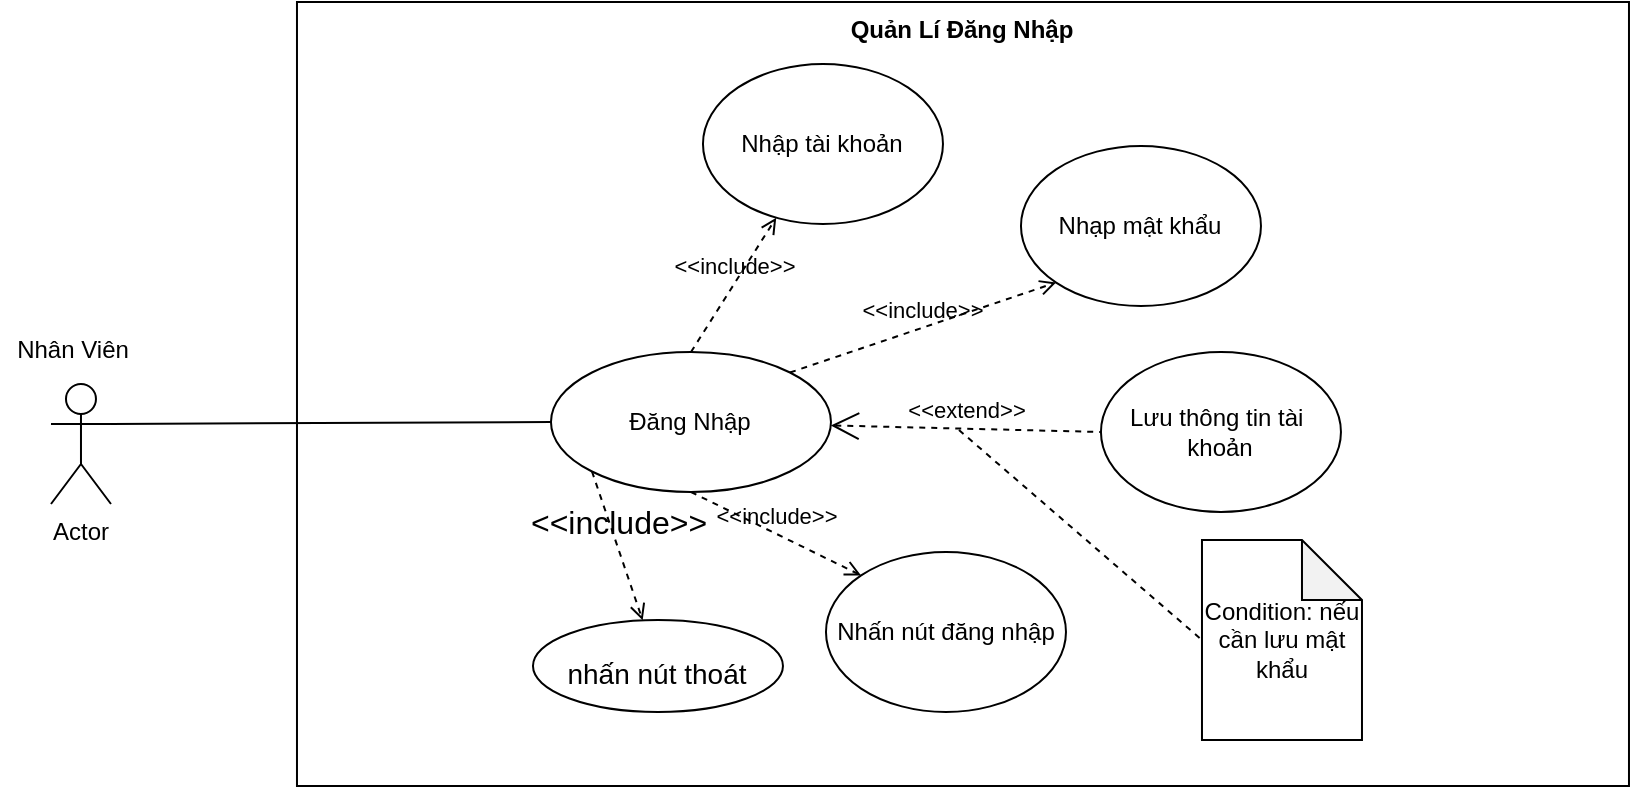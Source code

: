 <mxfile version="20.3.0" type="device"><diagram id="Fkkwm3WBunYySXrVgOS4" name="Page-1"><mxGraphModel dx="1221" dy="1854" grid="1" gridSize="10" guides="1" tooltips="1" connect="1" arrows="1" fold="1" page="1" pageScale="1" pageWidth="850" pageHeight="1100" math="0" shadow="0"><root><mxCell id="0"/><mxCell id="1" parent="0"/><mxCell id="ImfxTM-Vts4qqCqMzHus-1" value="Quản Lí Đăng Nhập" style="shape=rect;html=1;verticalAlign=top;fontStyle=1;whiteSpace=wrap;align=center;" vertex="1" parent="1"><mxGeometry x="377.49" y="-382" width="666" height="392" as="geometry"/></mxCell><mxCell id="ImfxTM-Vts4qqCqMzHus-2" value="Actor" style="shape=umlActor;verticalLabelPosition=bottom;verticalAlign=top;html=1;outlineConnect=0;" vertex="1" parent="1"><mxGeometry x="254.49" y="-191" width="30" height="60" as="geometry"/></mxCell><mxCell id="ImfxTM-Vts4qqCqMzHus-3" value="Nhân Viên" style="text;html=1;align=center;verticalAlign=middle;resizable=0;points=[];autosize=1;strokeColor=none;fillColor=none;" vertex="1" parent="1"><mxGeometry x="229.49" y="-221" width="71" height="26" as="geometry"/></mxCell><mxCell id="ImfxTM-Vts4qqCqMzHus-4" value="Đăng Nhập" style="ellipse;whiteSpace=wrap;html=1;" vertex="1" parent="1"><mxGeometry x="504.49" y="-207" width="140" height="70" as="geometry"/></mxCell><mxCell id="ImfxTM-Vts4qqCqMzHus-5" value="" style="endArrow=none;html=1;rounded=0;exitX=1;exitY=0.333;exitDx=0;exitDy=0;exitPerimeter=0;entryX=0;entryY=0.5;entryDx=0;entryDy=0;" edge="1" parent="1" source="ImfxTM-Vts4qqCqMzHus-2" target="ImfxTM-Vts4qqCqMzHus-4"><mxGeometry width="50" height="50" relative="1" as="geometry"><mxPoint x="405.49" y="-170" as="sourcePoint"/><mxPoint x="455.49" y="-220" as="targetPoint"/></mxGeometry></mxCell><mxCell id="ImfxTM-Vts4qqCqMzHus-6" value="Nhập tài khoản" style="ellipse;whiteSpace=wrap;html=1;" vertex="1" parent="1"><mxGeometry x="580.49" y="-351" width="120" height="80" as="geometry"/></mxCell><mxCell id="ImfxTM-Vts4qqCqMzHus-7" value="Nhạp mật khẩu" style="ellipse;whiteSpace=wrap;html=1;" vertex="1" parent="1"><mxGeometry x="739.49" y="-310" width="120" height="80" as="geometry"/></mxCell><mxCell id="ImfxTM-Vts4qqCqMzHus-8" value="Lưu thông tin tài&amp;nbsp; khoản" style="ellipse;whiteSpace=wrap;html=1;" vertex="1" parent="1"><mxGeometry x="779.48" y="-207" width="120" height="80" as="geometry"/></mxCell><mxCell id="ImfxTM-Vts4qqCqMzHus-9" value="Nhấn nút đăng nhập" style="ellipse;whiteSpace=wrap;html=1;" vertex="1" parent="1"><mxGeometry x="641.99" y="-107" width="120" height="80" as="geometry"/></mxCell><mxCell id="ImfxTM-Vts4qqCqMzHus-10" value="&amp;lt;&amp;lt;include&amp;gt;&amp;gt;" style="html=1;verticalAlign=bottom;labelBackgroundColor=none;endArrow=open;endFill=0;dashed=1;rounded=0;exitX=0.5;exitY=1;exitDx=0;exitDy=0;entryX=0;entryY=0;entryDx=0;entryDy=0;" edge="1" parent="1" source="ImfxTM-Vts4qqCqMzHus-4" target="ImfxTM-Vts4qqCqMzHus-9"><mxGeometry width="160" relative="1" as="geometry"><mxPoint x="574.49" y="-117" as="sourcePoint"/><mxPoint x="734.49" y="-117" as="targetPoint"/></mxGeometry></mxCell><mxCell id="ImfxTM-Vts4qqCqMzHus-11" value="&amp;lt;&amp;lt;include&amp;gt;&amp;gt;" style="html=1;verticalAlign=bottom;labelBackgroundColor=none;endArrow=open;endFill=0;dashed=1;rounded=0;exitX=0.5;exitY=0;exitDx=0;exitDy=0;" edge="1" parent="1" source="ImfxTM-Vts4qqCqMzHus-4" target="ImfxTM-Vts4qqCqMzHus-6"><mxGeometry width="160" relative="1" as="geometry"><mxPoint x="574.49" y="-117" as="sourcePoint"/><mxPoint x="734.49" y="-117" as="targetPoint"/></mxGeometry></mxCell><mxCell id="ImfxTM-Vts4qqCqMzHus-12" value="&amp;lt;&amp;lt;include&amp;gt;&amp;gt;" style="html=1;verticalAlign=bottom;labelBackgroundColor=none;endArrow=open;endFill=0;dashed=1;rounded=0;exitX=1;exitY=0;exitDx=0;exitDy=0;entryX=0;entryY=1;entryDx=0;entryDy=0;" edge="1" parent="1" source="ImfxTM-Vts4qqCqMzHus-4" target="ImfxTM-Vts4qqCqMzHus-7"><mxGeometry width="160" relative="1" as="geometry"><mxPoint x="574.49" y="-117" as="sourcePoint"/><mxPoint x="734.49" y="-117" as="targetPoint"/></mxGeometry></mxCell><mxCell id="ImfxTM-Vts4qqCqMzHus-13" value="Condition: nếu cần lưu mật khẩu" style="shape=note;whiteSpace=wrap;html=1;backgroundOutline=1;darkOpacity=0.05;" vertex="1" parent="1"><mxGeometry x="829.99" y="-113" width="80" height="100" as="geometry"/></mxCell><mxCell id="ImfxTM-Vts4qqCqMzHus-14" value="&amp;lt;&amp;lt;extend&amp;gt;&amp;gt;" style="edgeStyle=none;html=1;startArrow=open;endArrow=none;startSize=12;verticalAlign=bottom;dashed=1;labelBackgroundColor=none;rounded=0;entryX=0;entryY=0.5;entryDx=0;entryDy=0;" edge="1" parent="1" source="ImfxTM-Vts4qqCqMzHus-4" target="ImfxTM-Vts4qqCqMzHus-8"><mxGeometry width="160" relative="1" as="geometry"><mxPoint x="574.49" y="-117" as="sourcePoint"/><mxPoint x="734.49" y="-117" as="targetPoint"/></mxGeometry></mxCell><mxCell id="ImfxTM-Vts4qqCqMzHus-15" value="" style="endArrow=none;dashed=1;html=1;rounded=0;entryX=0;entryY=0.5;entryDx=0;entryDy=0;entryPerimeter=0;" edge="1" parent="1" target="ImfxTM-Vts4qqCqMzHus-13"><mxGeometry width="50" height="50" relative="1" as="geometry"><mxPoint x="708.49" y="-168" as="sourcePoint"/><mxPoint x="679.49" y="-142" as="targetPoint"/></mxGeometry></mxCell><mxCell id="ImfxTM-Vts4qqCqMzHus-16" value="&lt;font style=&quot;font-size: 14px;&quot;&gt;nhấn nút thoát&lt;/font&gt;" style="ellipse;whiteSpace=wrap;html=1;fontSize=26;" vertex="1" parent="1"><mxGeometry x="495.49" y="-73" width="125" height="46" as="geometry"/></mxCell><mxCell id="ImfxTM-Vts4qqCqMzHus-17" value="&amp;lt;&amp;lt;include&amp;gt;&amp;gt;" style="html=1;verticalAlign=bottom;labelBackgroundColor=none;endArrow=open;endFill=0;dashed=1;rounded=0;fontSize=16;exitX=0;exitY=1;exitDx=0;exitDy=0;" edge="1" parent="1" source="ImfxTM-Vts4qqCqMzHus-4" target="ImfxTM-Vts4qqCqMzHus-16"><mxGeometry width="160" relative="1" as="geometry"><mxPoint x="573.49" y="-24" as="sourcePoint"/><mxPoint x="733.49" y="-24" as="targetPoint"/></mxGeometry></mxCell></root></mxGraphModel></diagram></mxfile>
